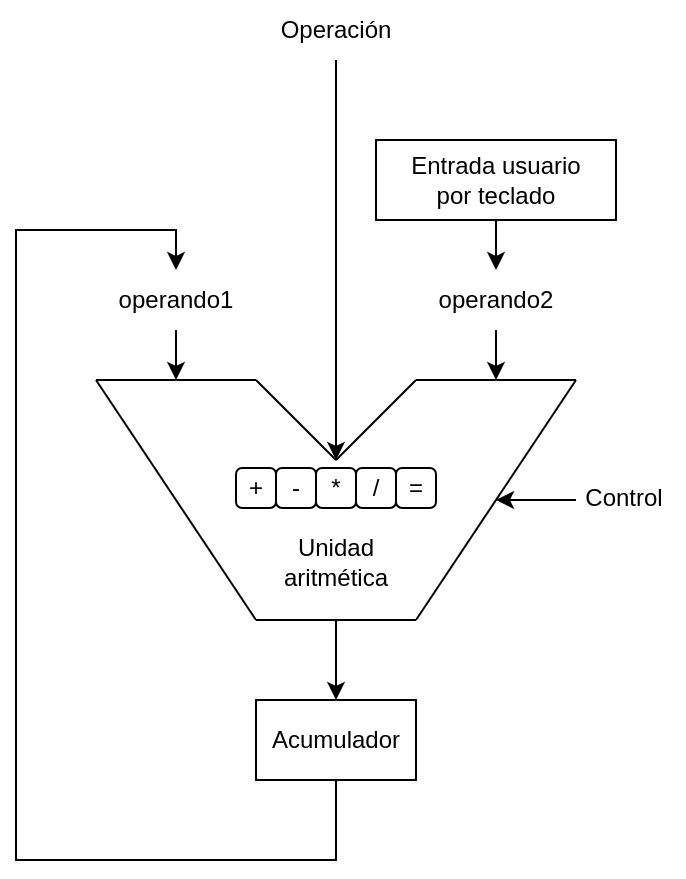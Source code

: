 <mxfile version="16.4.0" type="device"><diagram id="yrNXtXu3AMmuyx2SozgW" name="Página-1"><mxGraphModel dx="1092" dy="886" grid="1" gridSize="10" guides="1" tooltips="1" connect="1" arrows="1" fold="1" page="1" pageScale="1" pageWidth="827" pageHeight="1169" math="0" shadow="0"><root><mxCell id="0"/><mxCell id="1" parent="0"/><mxCell id="-13O1ihM47Tb-uYnNR6H-1" value="" style="endArrow=none;html=1;rounded=0;" parent="1" edge="1"><mxGeometry width="50" height="50" relative="1" as="geometry"><mxPoint x="320" y="360" as="sourcePoint"/><mxPoint x="360" y="400" as="targetPoint"/></mxGeometry></mxCell><mxCell id="-13O1ihM47Tb-uYnNR6H-2" value="" style="endArrow=none;html=1;rounded=0;" parent="1" edge="1"><mxGeometry width="50" height="50" relative="1" as="geometry"><mxPoint x="360" y="400" as="sourcePoint"/><mxPoint x="400" y="360" as="targetPoint"/></mxGeometry></mxCell><mxCell id="-13O1ihM47Tb-uYnNR6H-3" value="" style="endArrow=none;html=1;rounded=0;" parent="1" edge="1"><mxGeometry width="50" height="50" relative="1" as="geometry"><mxPoint x="240" y="360" as="sourcePoint"/><mxPoint x="320" y="360" as="targetPoint"/></mxGeometry></mxCell><mxCell id="-13O1ihM47Tb-uYnNR6H-4" value="" style="endArrow=none;html=1;rounded=0;" parent="1" edge="1"><mxGeometry width="50" height="50" relative="1" as="geometry"><mxPoint x="480" y="360" as="sourcePoint"/><mxPoint x="400" y="360" as="targetPoint"/></mxGeometry></mxCell><mxCell id="-13O1ihM47Tb-uYnNR6H-5" value="" style="endArrow=none;html=1;rounded=0;" parent="1" edge="1"><mxGeometry width="50" height="50" relative="1" as="geometry"><mxPoint x="400" y="480" as="sourcePoint"/><mxPoint x="480" y="360" as="targetPoint"/></mxGeometry></mxCell><mxCell id="-13O1ihM47Tb-uYnNR6H-6" value="" style="endArrow=none;html=1;rounded=0;" parent="1" edge="1"><mxGeometry width="50" height="50" relative="1" as="geometry"><mxPoint x="320" y="480" as="sourcePoint"/><mxPoint x="400" y="480" as="targetPoint"/><Array as="points"><mxPoint x="360" y="480"/></Array></mxGeometry></mxCell><mxCell id="-13O1ihM47Tb-uYnNR6H-7" value="" style="endArrow=none;html=1;rounded=0;" parent="1" edge="1"><mxGeometry width="50" height="50" relative="1" as="geometry"><mxPoint x="240" y="360" as="sourcePoint"/><mxPoint x="320" y="480" as="targetPoint"/></mxGeometry></mxCell><mxCell id="-13O1ihM47Tb-uYnNR6H-9" style="edgeStyle=orthogonalEdgeStyle;rounded=0;orthogonalLoop=1;jettySize=auto;html=1;exitX=0.5;exitY=1;exitDx=0;exitDy=0;startArrow=none;" parent="1" source="-13O1ihM47Tb-uYnNR6H-11" edge="1"><mxGeometry relative="1" as="geometry"><mxPoint x="280" y="360" as="targetPoint"/></mxGeometry></mxCell><mxCell id="JDmYTnFEfA0xGLACI8sV-2" style="edgeStyle=orthogonalEdgeStyle;rounded=0;orthogonalLoop=1;jettySize=auto;html=1;exitX=0.5;exitY=1;exitDx=0;exitDy=0;entryX=0.5;entryY=0;entryDx=0;entryDy=0;" edge="1" parent="1" source="-13O1ihM47Tb-uYnNR6H-8" target="-13O1ihM47Tb-uYnNR6H-11"><mxGeometry relative="1" as="geometry"><Array as="points"><mxPoint x="360" y="600"/><mxPoint x="200" y="600"/><mxPoint x="200" y="285"/><mxPoint x="280" y="285"/></Array></mxGeometry></mxCell><mxCell id="-13O1ihM47Tb-uYnNR6H-8" value="Acumulador" style="rounded=0;whiteSpace=wrap;html=1;" parent="1" vertex="1"><mxGeometry x="320" y="520" width="80" height="40" as="geometry"/></mxCell><mxCell id="-13O1ihM47Tb-uYnNR6H-11" value="operando1" style="text;html=1;strokeColor=none;fillColor=none;align=center;verticalAlign=middle;whiteSpace=wrap;rounded=0;" parent="1" vertex="1"><mxGeometry x="250" y="305" width="60" height="30" as="geometry"/></mxCell><mxCell id="-13O1ihM47Tb-uYnNR6H-14" style="edgeStyle=orthogonalEdgeStyle;rounded=0;orthogonalLoop=1;jettySize=auto;html=1;exitX=0.5;exitY=1;exitDx=0;exitDy=0;startArrow=none;startFill=0;endArrow=classic;endFill=1;" parent="1" source="-13O1ihM47Tb-uYnNR6H-13" edge="1"><mxGeometry relative="1" as="geometry"><mxPoint x="440" y="360" as="targetPoint"/></mxGeometry></mxCell><mxCell id="-13O1ihM47Tb-uYnNR6H-13" value="operando2" style="text;html=1;strokeColor=none;fillColor=none;align=center;verticalAlign=middle;whiteSpace=wrap;rounded=0;" parent="1" vertex="1"><mxGeometry x="410" y="305" width="60" height="30" as="geometry"/></mxCell><mxCell id="-13O1ihM47Tb-uYnNR6H-16" style="edgeStyle=orthogonalEdgeStyle;rounded=0;orthogonalLoop=1;jettySize=auto;html=1;exitX=0.5;exitY=1;exitDx=0;exitDy=0;entryX=0.5;entryY=0;entryDx=0;entryDy=0;startArrow=none;startFill=0;endArrow=classic;endFill=1;" parent="1" source="-13O1ihM47Tb-uYnNR6H-15" target="-13O1ihM47Tb-uYnNR6H-13" edge="1"><mxGeometry relative="1" as="geometry"/></mxCell><mxCell id="-13O1ihM47Tb-uYnNR6H-15" value="Entrada usuario&lt;br&gt;por teclado" style="rounded=0;whiteSpace=wrap;html=1;" parent="1" vertex="1"><mxGeometry x="380" y="240" width="120" height="40" as="geometry"/></mxCell><mxCell id="-13O1ihM47Tb-uYnNR6H-18" style="edgeStyle=orthogonalEdgeStyle;rounded=0;orthogonalLoop=1;jettySize=auto;html=1;exitX=0.5;exitY=1;exitDx=0;exitDy=0;startArrow=none;startFill=0;endArrow=classic;endFill=1;" parent="1" source="-13O1ihM47Tb-uYnNR6H-17" edge="1"><mxGeometry relative="1" as="geometry"><mxPoint x="360" y="400" as="targetPoint"/></mxGeometry></mxCell><mxCell id="-13O1ihM47Tb-uYnNR6H-17" value="Operación" style="text;html=1;strokeColor=none;fillColor=none;align=center;verticalAlign=middle;whiteSpace=wrap;rounded=0;" parent="1" vertex="1"><mxGeometry x="330" y="170" width="60" height="30" as="geometry"/></mxCell><mxCell id="-13O1ihM47Tb-uYnNR6H-19" value="" style="endArrow=classic;html=1;rounded=0;" parent="1" edge="1"><mxGeometry width="50" height="50" relative="1" as="geometry"><mxPoint x="480" y="420" as="sourcePoint"/><mxPoint x="440" y="420" as="targetPoint"/></mxGeometry></mxCell><mxCell id="-13O1ihM47Tb-uYnNR6H-20" value="Control" style="text;html=1;strokeColor=none;fillColor=none;align=center;verticalAlign=middle;whiteSpace=wrap;rounded=0;" parent="1" vertex="1"><mxGeometry x="474" y="404" width="60" height="30" as="geometry"/></mxCell><mxCell id="-13O1ihM47Tb-uYnNR6H-21" value="+" style="rounded=1;whiteSpace=wrap;html=1;" parent="1" vertex="1"><mxGeometry x="310" y="404" width="20" height="20" as="geometry"/></mxCell><mxCell id="-13O1ihM47Tb-uYnNR6H-22" value="-" style="rounded=1;whiteSpace=wrap;html=1;" parent="1" vertex="1"><mxGeometry x="330" y="404" width="20" height="20" as="geometry"/></mxCell><mxCell id="-13O1ihM47Tb-uYnNR6H-23" value="*" style="rounded=1;whiteSpace=wrap;html=1;" parent="1" vertex="1"><mxGeometry x="350" y="404" width="20" height="20" as="geometry"/></mxCell><mxCell id="-13O1ihM47Tb-uYnNR6H-24" value="/" style="rounded=1;whiteSpace=wrap;html=1;" parent="1" vertex="1"><mxGeometry x="370" y="404" width="20" height="20" as="geometry"/></mxCell><mxCell id="-13O1ihM47Tb-uYnNR6H-25" value="=" style="rounded=1;whiteSpace=wrap;html=1;" parent="1" vertex="1"><mxGeometry x="390" y="404" width="20" height="20" as="geometry"/></mxCell><mxCell id="-13O1ihM47Tb-uYnNR6H-26" value="Unidad&lt;br&gt;aritmética" style="text;html=1;strokeColor=none;fillColor=none;align=center;verticalAlign=middle;whiteSpace=wrap;rounded=0;" parent="1" vertex="1"><mxGeometry x="330" y="436" width="60" height="30" as="geometry"/></mxCell><mxCell id="JDmYTnFEfA0xGLACI8sV-1" value="" style="endArrow=classic;html=1;rounded=0;" edge="1" parent="1" target="-13O1ihM47Tb-uYnNR6H-8"><mxGeometry width="50" height="50" relative="1" as="geometry"><mxPoint x="360" y="480" as="sourcePoint"/><mxPoint x="440" y="430" as="targetPoint"/></mxGeometry></mxCell></root></mxGraphModel></diagram></mxfile>